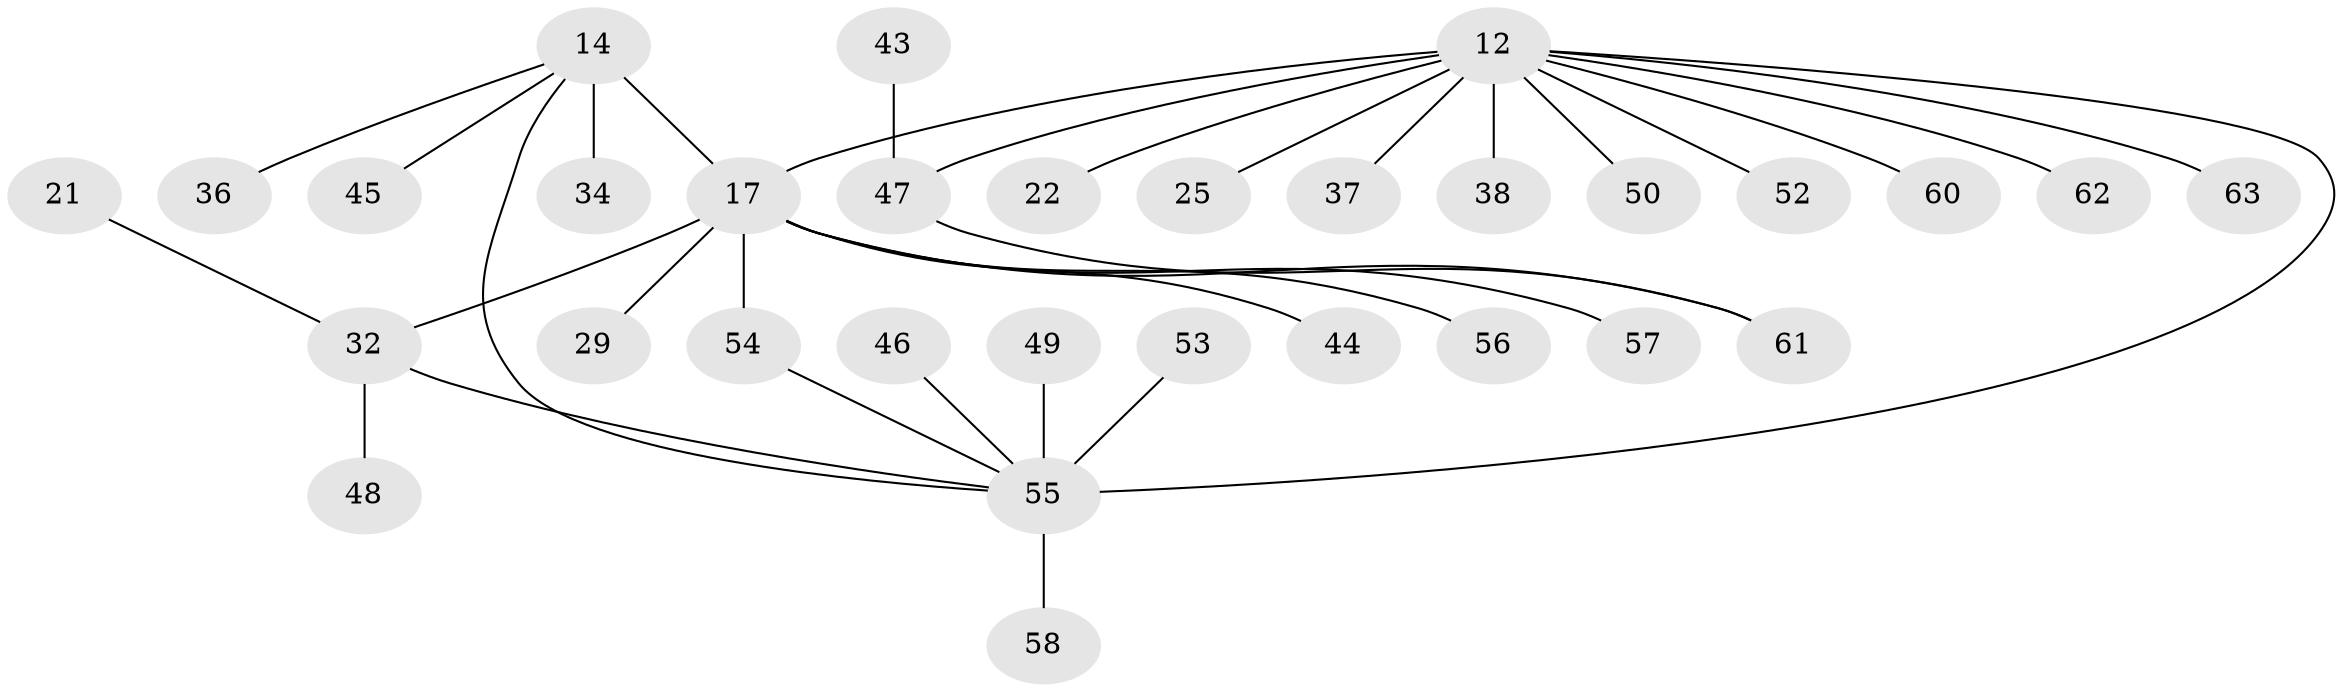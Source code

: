 // original degree distribution, {15: 0.015873015873015872, 3: 0.1111111111111111, 6: 0.031746031746031744, 17: 0.015873015873015872, 7: 0.015873015873015872, 2: 0.2698412698412698, 1: 0.47619047619047616, 4: 0.06349206349206349}
// Generated by graph-tools (version 1.1) at 2025/50/03/04/25 21:50:34]
// undirected, 31 vertices, 34 edges
graph export_dot {
graph [start="1"]
  node [color=gray90,style=filled];
  12 [super="+4"];
  14 [super="+5+10"];
  17 [super="+1"];
  21;
  22;
  25;
  29;
  32 [super="+3"];
  34;
  36;
  37;
  38;
  43;
  44;
  45 [super="+23"];
  46 [super="+16+39"];
  47 [super="+20+41+35"];
  48 [super="+18"];
  49;
  50;
  52;
  53;
  54;
  55 [super="+51+33+8+27+40"];
  56;
  57 [super="+28"];
  58;
  60;
  61 [super="+59"];
  62;
  63 [super="+26"];
  12 -- 17 [weight=3];
  12 -- 37;
  12 -- 38;
  12 -- 50;
  12 -- 52;
  12 -- 22;
  12 -- 55 [weight=3];
  12 -- 25;
  12 -- 60;
  12 -- 62;
  12 -- 47 [weight=2];
  12 -- 63;
  14 -- 34;
  14 -- 17 [weight=3];
  14 -- 36;
  14 -- 45;
  14 -- 55;
  17 -- 32 [weight=3];
  17 -- 44;
  17 -- 54;
  17 -- 56;
  17 -- 29;
  17 -- 57;
  17 -- 61;
  21 -- 32;
  32 -- 48;
  32 -- 55;
  43 -- 47;
  46 -- 55;
  47 -- 61;
  49 -- 55;
  53 -- 55;
  54 -- 55;
  55 -- 58;
}
